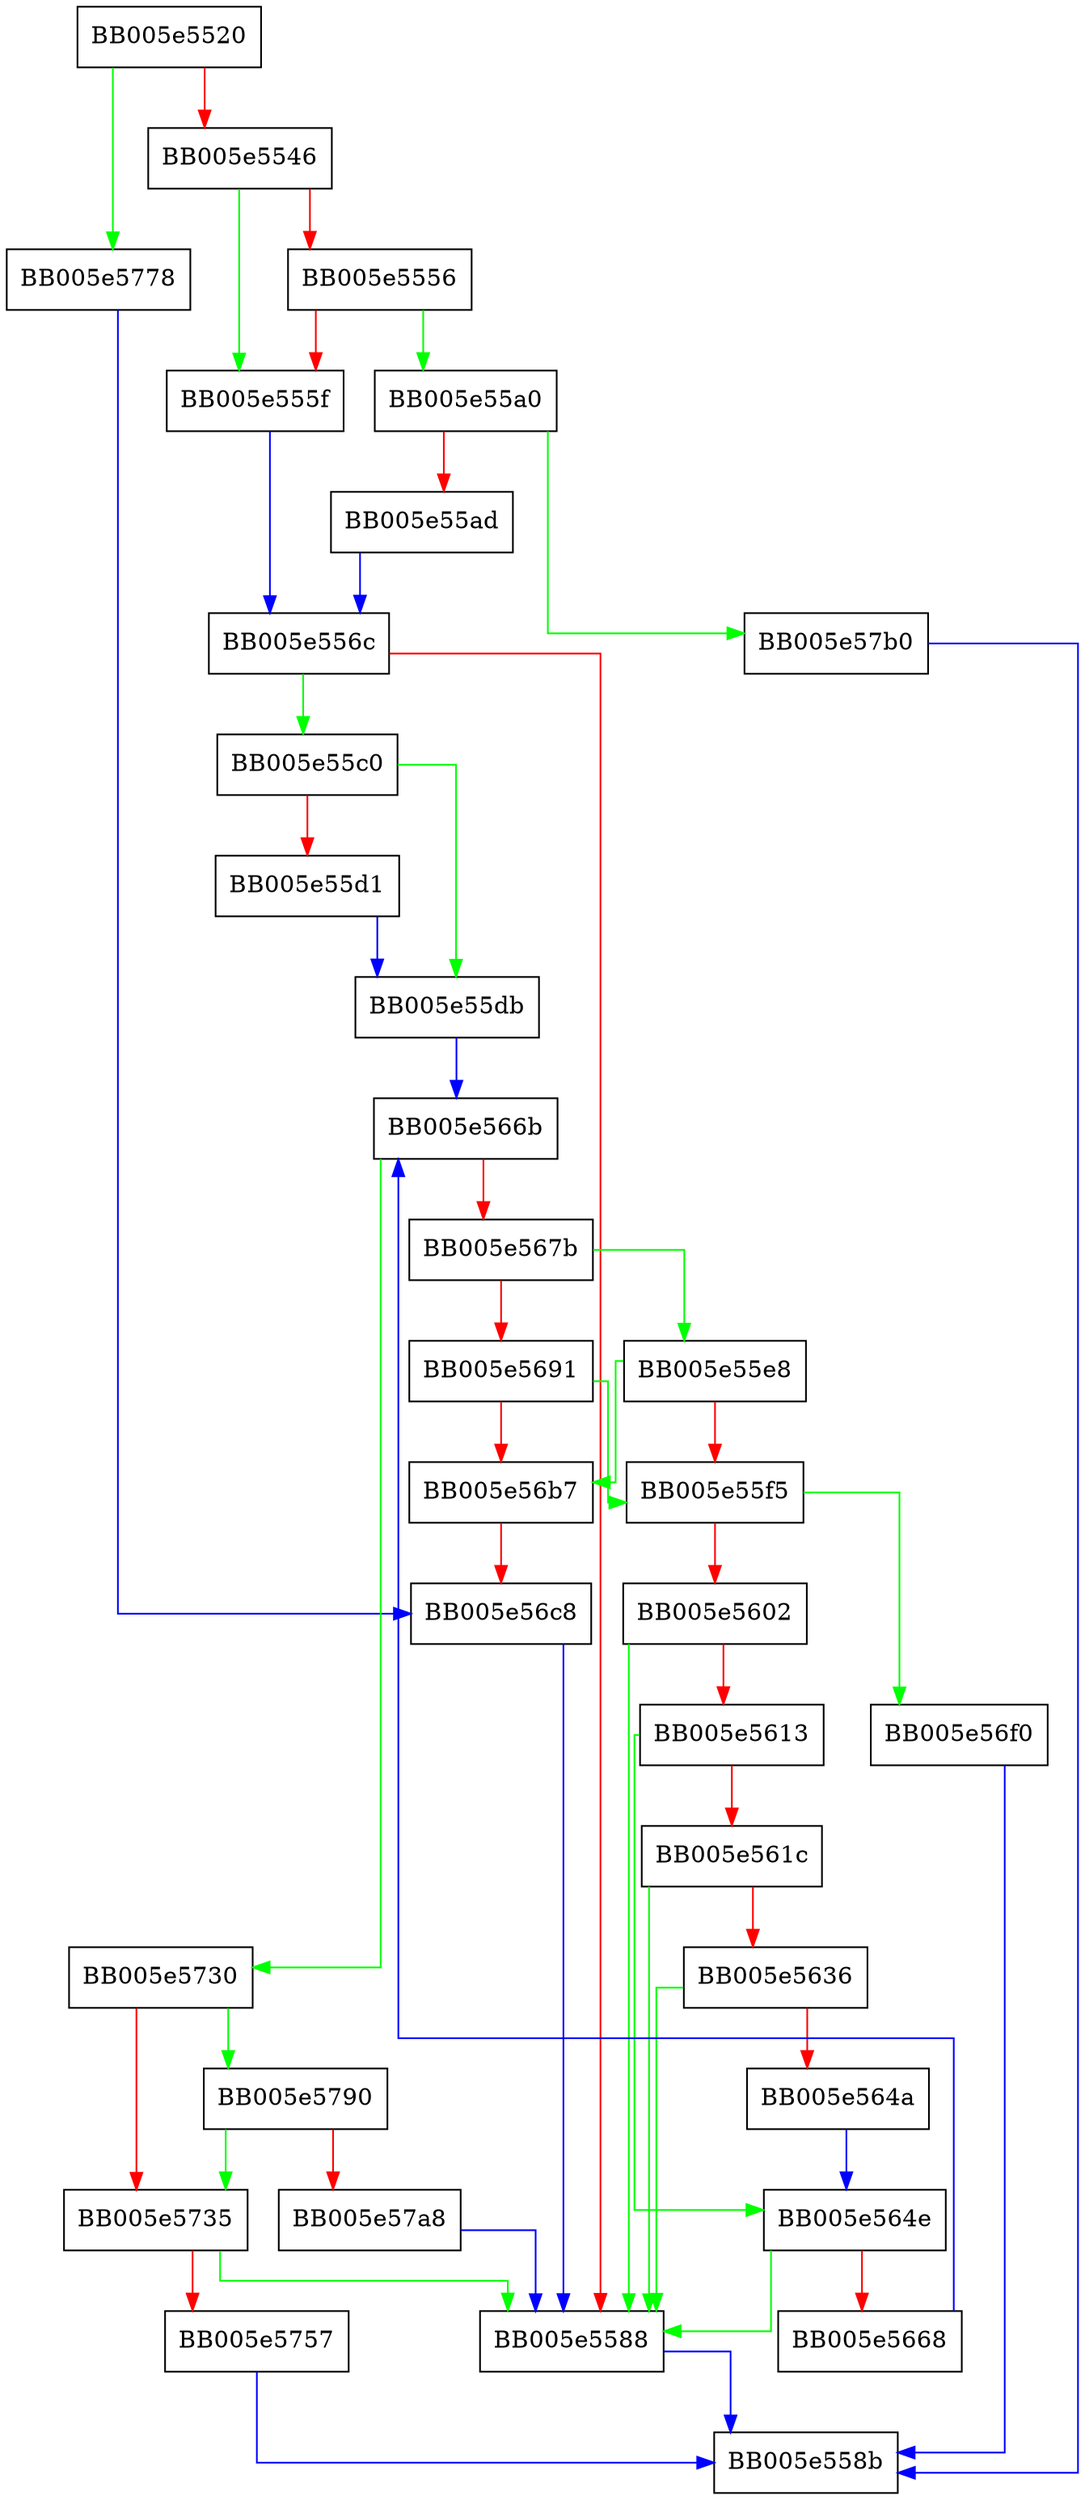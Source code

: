 digraph OSSL_HTTP_set1_request {
  node [shape="box"];
  graph [splines=ortho];
  BB005e5520 -> BB005e5778 [color="green"];
  BB005e5520 -> BB005e5546 [color="red"];
  BB005e5546 -> BB005e555f [color="green"];
  BB005e5546 -> BB005e5556 [color="red"];
  BB005e5556 -> BB005e55a0 [color="green"];
  BB005e5556 -> BB005e555f [color="red"];
  BB005e555f -> BB005e556c [color="blue"];
  BB005e556c -> BB005e55c0 [color="green"];
  BB005e556c -> BB005e5588 [color="red"];
  BB005e5588 -> BB005e558b [color="blue"];
  BB005e55a0 -> BB005e57b0 [color="green"];
  BB005e55a0 -> BB005e55ad [color="red"];
  BB005e55ad -> BB005e556c [color="blue"];
  BB005e55c0 -> BB005e55db [color="green"];
  BB005e55c0 -> BB005e55d1 [color="red"];
  BB005e55d1 -> BB005e55db [color="blue"];
  BB005e55db -> BB005e566b [color="blue"];
  BB005e55e8 -> BB005e56b7 [color="green"];
  BB005e55e8 -> BB005e55f5 [color="red"];
  BB005e55f5 -> BB005e56f0 [color="green"];
  BB005e55f5 -> BB005e5602 [color="red"];
  BB005e5602 -> BB005e5588 [color="green"];
  BB005e5602 -> BB005e5613 [color="red"];
  BB005e5613 -> BB005e564e [color="green"];
  BB005e5613 -> BB005e561c [color="red"];
  BB005e561c -> BB005e5588 [color="green"];
  BB005e561c -> BB005e5636 [color="red"];
  BB005e5636 -> BB005e5588 [color="green"];
  BB005e5636 -> BB005e564a [color="red"];
  BB005e564a -> BB005e564e [color="blue"];
  BB005e564e -> BB005e5588 [color="green"];
  BB005e564e -> BB005e5668 [color="red"];
  BB005e5668 -> BB005e566b [color="blue"];
  BB005e566b -> BB005e5730 [color="green"];
  BB005e566b -> BB005e567b [color="red"];
  BB005e567b -> BB005e55e8 [color="green"];
  BB005e567b -> BB005e5691 [color="red"];
  BB005e5691 -> BB005e55f5 [color="green"];
  BB005e5691 -> BB005e56b7 [color="red"];
  BB005e56b7 -> BB005e56c8 [color="red"];
  BB005e56c8 -> BB005e5588 [color="blue"];
  BB005e56f0 -> BB005e558b [color="blue"];
  BB005e5730 -> BB005e5790 [color="green"];
  BB005e5730 -> BB005e5735 [color="red"];
  BB005e5735 -> BB005e5588 [color="green"];
  BB005e5735 -> BB005e5757 [color="red"];
  BB005e5757 -> BB005e558b [color="blue"];
  BB005e5778 -> BB005e56c8 [color="blue"];
  BB005e5790 -> BB005e5735 [color="green"];
  BB005e5790 -> BB005e57a8 [color="red"];
  BB005e57a8 -> BB005e5588 [color="blue"];
  BB005e57b0 -> BB005e558b [color="blue"];
}
